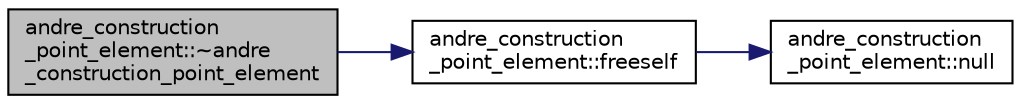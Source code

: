 digraph "andre_construction_point_element::~andre_construction_point_element"
{
  edge [fontname="Helvetica",fontsize="10",labelfontname="Helvetica",labelfontsize="10"];
  node [fontname="Helvetica",fontsize="10",shape=record];
  rankdir="LR";
  Node3 [label="andre_construction\l_point_element::~andre\l_construction_point_element",height=0.2,width=0.4,color="black", fillcolor="grey75", style="filled", fontcolor="black"];
  Node3 -> Node4 [color="midnightblue",fontsize="10",style="solid",fontname="Helvetica"];
  Node4 [label="andre_construction\l_point_element::freeself",height=0.2,width=0.4,color="black", fillcolor="white", style="filled",URL="$d3/d6a/classandre__construction__point__element.html#aa95006664d49cfb5b67714b8a3e4e5b6"];
  Node4 -> Node5 [color="midnightblue",fontsize="10",style="solid",fontname="Helvetica"];
  Node5 [label="andre_construction\l_point_element::null",height=0.2,width=0.4,color="black", fillcolor="white", style="filled",URL="$d3/d6a/classandre__construction__point__element.html#aeebe8ebc5efdeb8e0e887891846a181f"];
}
